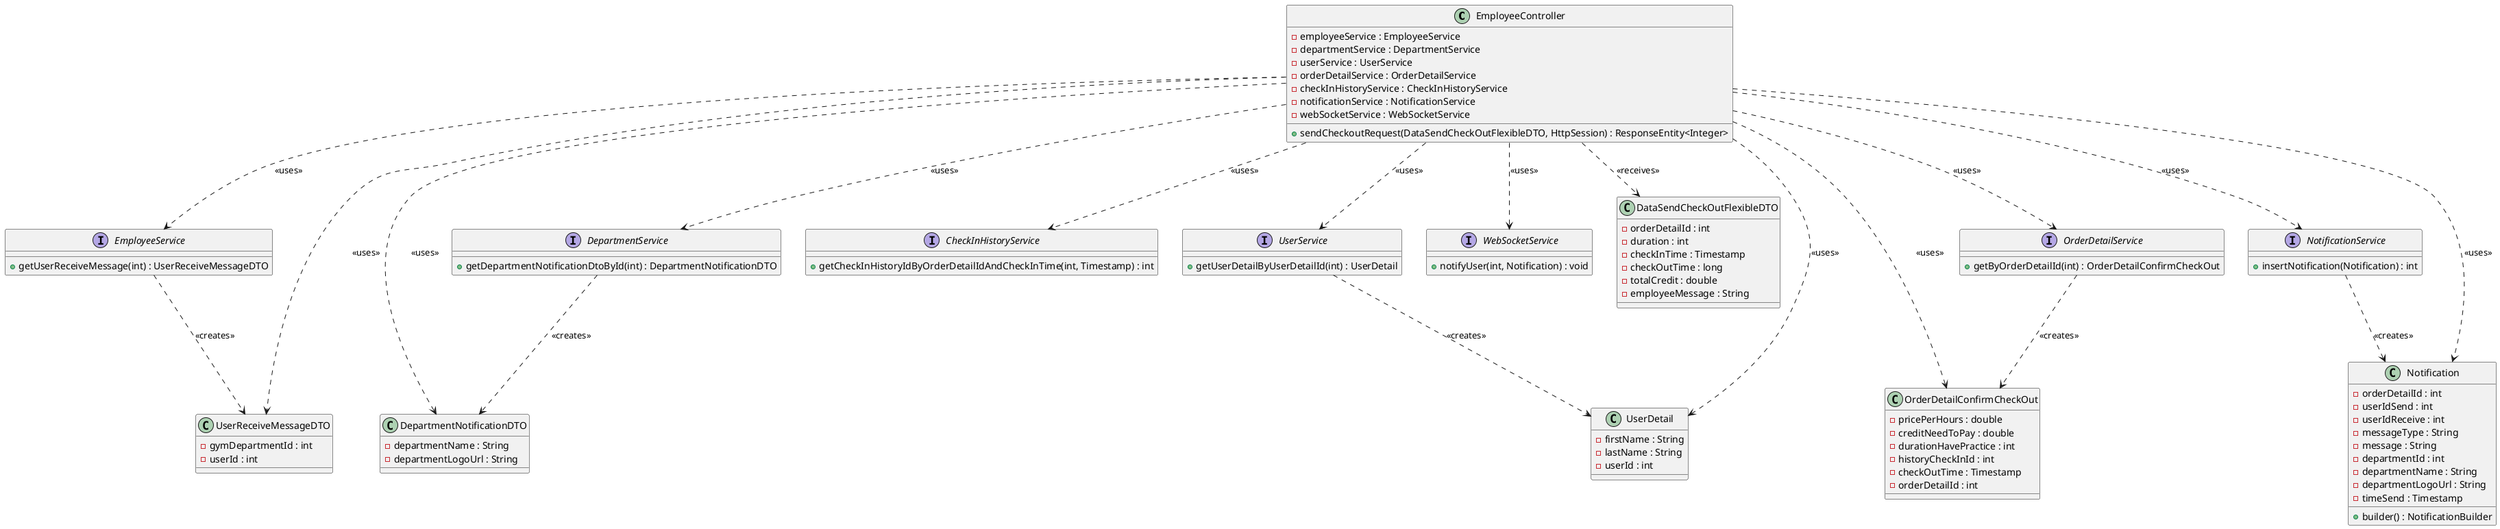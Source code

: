@startuml
' Define classes
class EmployeeController {
    -employeeService : EmployeeService
    -departmentService : DepartmentService
    -userService : UserService
    -orderDetailService : OrderDetailService
    -checkInHistoryService : CheckInHistoryService
    -notificationService : NotificationService
    -webSocketService : WebSocketService
    +sendCheckoutRequest(DataSendCheckOutFlexibleDTO, HttpSession) : ResponseEntity<Integer>
}

interface EmployeeService {
    +getUserReceiveMessage(int) : UserReceiveMessageDTO
}

interface DepartmentService {
    +getDepartmentNotificationDtoById(int) : DepartmentNotificationDTO
}

interface UserService {
    +getUserDetailByUserDetailId(int) : UserDetail
}

interface OrderDetailService {
    +getByOrderDetailId(int) : OrderDetailConfirmCheckOut
}

interface CheckInHistoryService {
    +getCheckInHistoryIdByOrderDetailIdAndCheckInTime(int, Timestamp) : int
}

interface NotificationService {
    +insertNotification(Notification) : int
}

interface WebSocketService {
    +notifyUser(int, Notification) : void
}

class DataSendCheckOutFlexibleDTO {
    -orderDetailId : int
    -duration : int
    -checkInTime : Timestamp
    -checkOutTime : long
    -totalCredit : double
    -employeeMessage : String
}

class UserReceiveMessageDTO {
    -gymDepartmentId : int
    -userId : int
}

class DepartmentNotificationDTO {
    -departmentName : String
    -departmentLogoUrl : String
}

class UserDetail {
    -firstName : String
    -lastName : String
    -userId : int
}

class OrderDetailConfirmCheckOut {
    -pricePerHours : double
    -creditNeedToPay : double
    -durationHavePractice : int
    -historyCheckInId : int
    -checkOutTime : Timestamp
    -orderDetailId : int
}

class Notification {
    -orderDetailId : int
    -userIdSend : int
    -userIdReceive : int
    -messageType : String
    -message : String
    -departmentId : int
    -departmentName : String
    -departmentLogoUrl : String
    -timeSend : Timestamp
    +builder() : NotificationBuilder
}

' Define relationships
EmployeeController ..> EmployeeService : <<uses>>
EmployeeController ..> DepartmentService : <<uses>>
EmployeeController ..> UserService : <<uses>>
EmployeeController ..> OrderDetailService : <<uses>>
EmployeeController ..> CheckInHistoryService : <<uses>>
EmployeeController ..> NotificationService : <<uses>>
EmployeeController ..> WebSocketService : <<uses>>
EmployeeController ..> DataSendCheckOutFlexibleDTO : <<receives>>
EmployeeController ..> Notification : <<uses>>
EmployeeController ..> UserDetail : <<uses>>
EmployeeController ..> OrderDetailConfirmCheckOut : <<uses>>
EmployeeController ..> UserReceiveMessageDTO : <<uses>>
EmployeeController ..> DepartmentNotificationDTO : <<uses>>

NotificationService ..> Notification : <<creates>>
UserService ..> UserDetail : <<creates>>
OrderDetailService ..> OrderDetailConfirmCheckOut : <<creates>>
EmployeeService ..> UserReceiveMessageDTO : <<creates>>
DepartmentService ..> DepartmentNotificationDTO : <<creates>>
@enduml